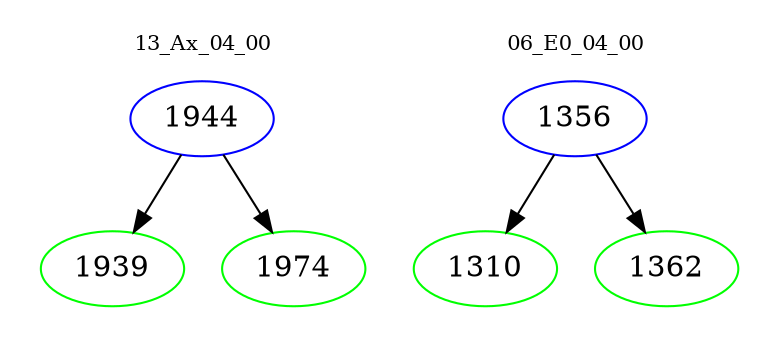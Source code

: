 digraph{
subgraph cluster_0 {
color = white
label = "13_Ax_04_00";
fontsize=10;
T0_1944 [label="1944", color="blue"]
T0_1944 -> T0_1939 [color="black"]
T0_1939 [label="1939", color="green"]
T0_1944 -> T0_1974 [color="black"]
T0_1974 [label="1974", color="green"]
}
subgraph cluster_1 {
color = white
label = "06_E0_04_00";
fontsize=10;
T1_1356 [label="1356", color="blue"]
T1_1356 -> T1_1310 [color="black"]
T1_1310 [label="1310", color="green"]
T1_1356 -> T1_1362 [color="black"]
T1_1362 [label="1362", color="green"]
}
}
